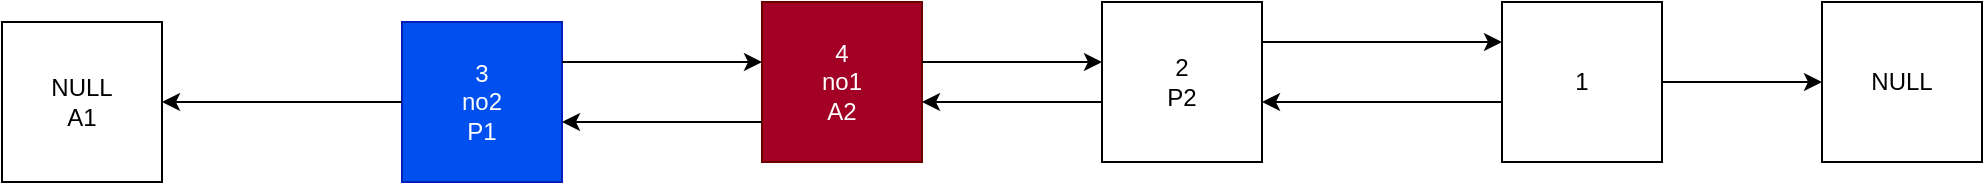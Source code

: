 <mxfile>
    <diagram id="X3SLwhkf0o4W8jJOEBOC" name="Page-1">
        <mxGraphModel dx="989" dy="543" grid="1" gridSize="10" guides="1" tooltips="1" connect="1" arrows="1" fold="1" page="1" pageScale="1" pageWidth="850" pageHeight="1100" math="0" shadow="0">
            <root>
                <mxCell id="0"/>
                <mxCell id="1" parent="0"/>
                <mxCell id="2" value="4&lt;br&gt;no1&lt;br&gt;A2" style="whiteSpace=wrap;html=1;aspect=fixed;fillColor=#a20025;fontColor=#ffffff;strokeColor=#6F0000;" parent="1" vertex="1">
                    <mxGeometry x="600" y="200" width="80" height="80" as="geometry"/>
                </mxCell>
                <mxCell id="3" value="3&lt;br&gt;no2&lt;br&gt;P1" style="whiteSpace=wrap;html=1;aspect=fixed;fillColor=#0050ef;fontColor=#ffffff;strokeColor=#001DBC;" parent="1" vertex="1">
                    <mxGeometry x="420" y="210" width="80" height="80" as="geometry"/>
                </mxCell>
                <mxCell id="4" value="2&lt;br&gt;P2" style="whiteSpace=wrap;html=1;aspect=fixed;" parent="1" vertex="1">
                    <mxGeometry x="770" y="200" width="80" height="80" as="geometry"/>
                </mxCell>
                <mxCell id="5" value="1" style="whiteSpace=wrap;html=1;aspect=fixed;" parent="1" vertex="1">
                    <mxGeometry x="970" y="200" width="80" height="80" as="geometry"/>
                </mxCell>
                <mxCell id="13" value="" style="endArrow=classic;html=1;edgeStyle=orthogonalEdgeStyle;" parent="1" source="2" edge="1" target="3">
                    <mxGeometry width="50" height="50" relative="1" as="geometry">
                        <mxPoint x="370" y="450" as="sourcePoint"/>
                        <mxPoint x="280" y="260" as="targetPoint"/>
                        <Array as="points">
                            <mxPoint x="550" y="260"/>
                            <mxPoint x="550" y="260"/>
                        </Array>
                    </mxGeometry>
                </mxCell>
                <mxCell id="14" value="" style="endArrow=classic;html=1;edgeStyle=orthogonalEdgeStyle;" parent="1" source="3" target="25" edge="1">
                    <mxGeometry width="50" height="50" relative="1" as="geometry">
                        <mxPoint x="400" y="250" as="sourcePoint"/>
                        <mxPoint x="290" y="270" as="targetPoint"/>
                        <Array as="points"/>
                    </mxGeometry>
                </mxCell>
                <mxCell id="15" value="" style="endArrow=classic;html=1;edgeStyle=orthogonalEdgeStyle;" parent="1" source="2" target="4" edge="1">
                    <mxGeometry width="50" height="50" relative="1" as="geometry">
                        <mxPoint x="520" y="230" as="sourcePoint"/>
                        <mxPoint x="480" y="230" as="targetPoint"/>
                        <Array as="points">
                            <mxPoint x="720" y="230"/>
                            <mxPoint x="720" y="230"/>
                        </Array>
                    </mxGeometry>
                </mxCell>
                <mxCell id="16" value="" style="endArrow=classic;html=1;edgeStyle=orthogonalEdgeStyle;" parent="1" source="4" target="2" edge="1">
                    <mxGeometry width="50" height="50" relative="1" as="geometry">
                        <mxPoint x="750" y="224.58" as="sourcePoint"/>
                        <mxPoint x="650" y="224.58" as="targetPoint"/>
                        <Array as="points">
                            <mxPoint x="730" y="250"/>
                            <mxPoint x="730" y="250"/>
                        </Array>
                    </mxGeometry>
                </mxCell>
                <mxCell id="17" value="" style="endArrow=classic;html=1;edgeStyle=orthogonalEdgeStyle;" parent="1" source="3" target="2" edge="1">
                    <mxGeometry width="50" height="50" relative="1" as="geometry">
                        <mxPoint x="650" y="254.58" as="sourcePoint"/>
                        <mxPoint x="750" y="254.58" as="targetPoint"/>
                        <Array as="points">
                            <mxPoint x="550" y="230"/>
                            <mxPoint x="550" y="230"/>
                        </Array>
                    </mxGeometry>
                </mxCell>
                <mxCell id="18" value="" style="endArrow=classic;html=1;edgeStyle=orthogonalEdgeStyle;" parent="1" source="5" target="4" edge="1">
                    <mxGeometry width="50" height="50" relative="1" as="geometry">
                        <mxPoint x="970" y="250" as="sourcePoint"/>
                        <mxPoint x="850" y="250" as="targetPoint"/>
                        <Array as="points">
                            <mxPoint x="920" y="250"/>
                            <mxPoint x="920" y="250"/>
                        </Array>
                    </mxGeometry>
                </mxCell>
                <mxCell id="19" value="" style="endArrow=classic;html=1;edgeStyle=orthogonalEdgeStyle;" parent="1" source="4" target="5" edge="1">
                    <mxGeometry width="50" height="50" relative="1" as="geometry">
                        <mxPoint x="850" y="220" as="sourcePoint"/>
                        <mxPoint x="970" y="220" as="targetPoint"/>
                        <Array as="points">
                            <mxPoint x="910" y="220"/>
                            <mxPoint x="910" y="220"/>
                        </Array>
                    </mxGeometry>
                </mxCell>
                <mxCell id="21" value="" style="endArrow=classic;html=1;edgeStyle=orthogonalEdgeStyle;" parent="1" source="5" edge="1" target="26">
                    <mxGeometry width="50" height="50" relative="1" as="geometry">
                        <mxPoint x="990" y="270" as="sourcePoint"/>
                        <mxPoint x="1230" y="260" as="targetPoint"/>
                    </mxGeometry>
                </mxCell>
                <mxCell id="25" value="NULL&lt;br&gt;A1" style="whiteSpace=wrap;html=1;aspect=fixed;" vertex="1" parent="1">
                    <mxGeometry x="220" y="210" width="80" height="80" as="geometry"/>
                </mxCell>
                <mxCell id="26" value="NULL" style="whiteSpace=wrap;html=1;aspect=fixed;" vertex="1" parent="1">
                    <mxGeometry x="1130" y="200" width="80" height="80" as="geometry"/>
                </mxCell>
            </root>
        </mxGraphModel>
    </diagram>
</mxfile>